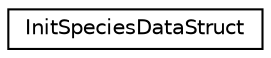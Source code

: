 digraph "Graphical Class Hierarchy"
{
 // LATEX_PDF_SIZE
  edge [fontname="Helvetica",fontsize="10",labelfontname="Helvetica",labelfontsize="10"];
  node [fontname="Helvetica",fontsize="10",shape=record];
  rankdir="LR";
  Node0 [label="InitSpeciesDataStruct",height=0.2,width=0.4,color="black", fillcolor="white", style="filled",URL="$struct_init_species_data_struct.html",tooltip="Struct to hold initial Species data."];
}
